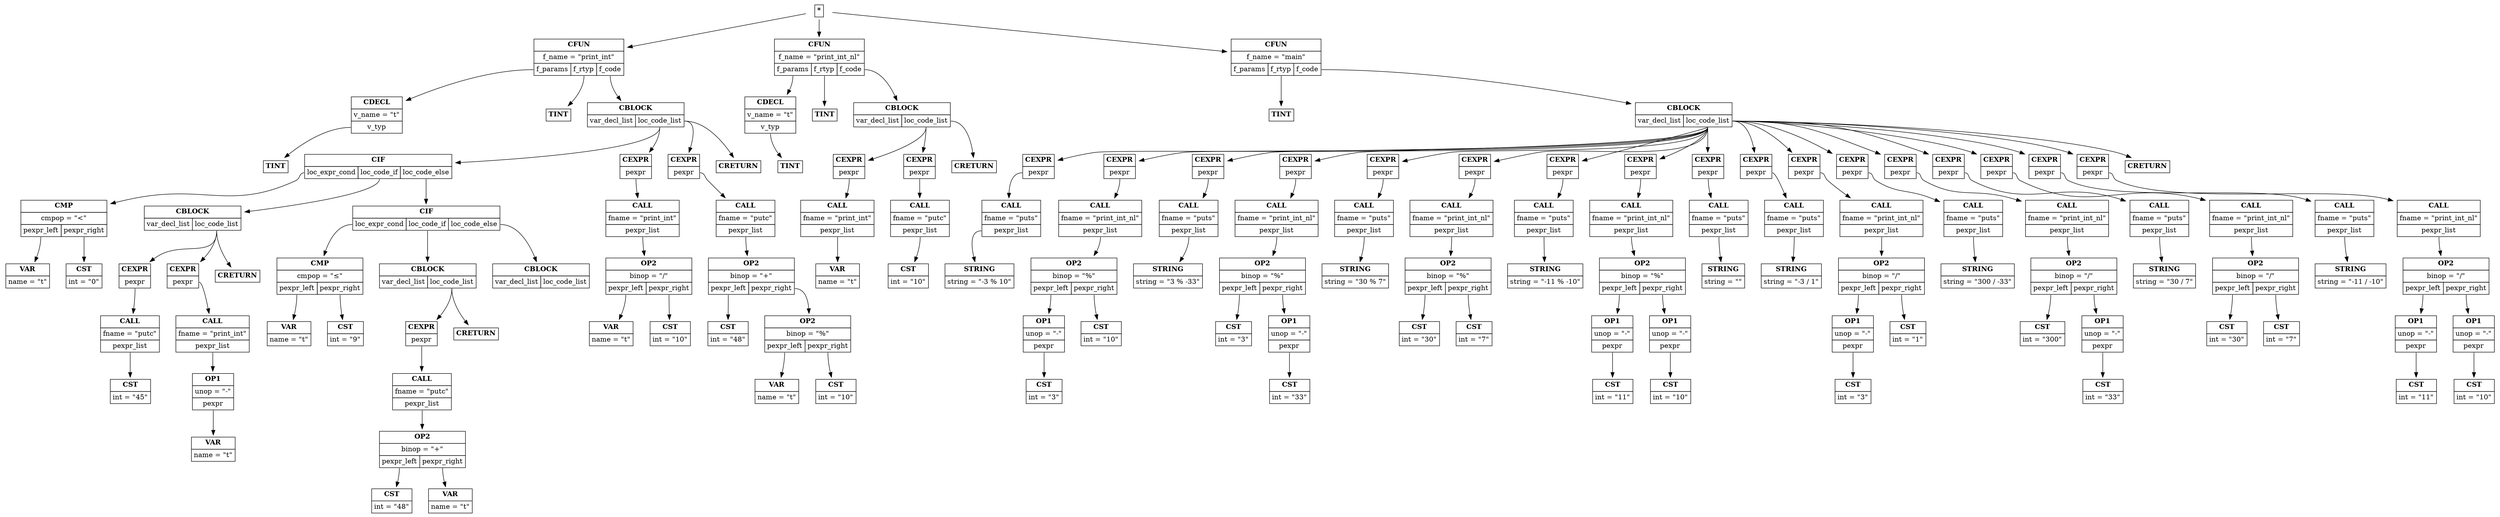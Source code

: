 digraph ast {
node [shape=plaintext];
root [label=<<table border='0' cellborder='1' cellspacing='0' cellpadding='4'><tr ><td colspan = '1'><b >*</b></td></tr></table>>]
CFUN_1 [label=<<table border='0' cellborder='1' cellspacing='0' cellpadding='4'><tr ><td colspan = '3'><b >CFUN</b></td></tr><tr ><td colspan = '3'>f_name = "print_int"</td></tr><tr ><td port='f_params'>f_params</td><td port='f_rtyp'>f_rtyp</td><td port='f_code'>f_code</td></tr></table>>]
root -> CFUN_1
CDECL_2 [label=<<table border='0' cellborder='1' cellspacing='0' cellpadding='4'><tr ><td colspan = '1'><b >CDECL</b></td></tr><tr ><td colspan = '1'>v_name = "t"</td></tr><tr ><td port='v_typ'>v_typ</td></tr></table>>]
CFUN_1:f_params -> CDECL_2
TINT_3 [label=<<table border='0' cellborder='1' cellspacing='0' cellpadding='4'><tr ><td colspan = '1'><b >TINT</b></td></tr></table>>]
CDECL_2:v_typ -> TINT_3
TINT_4 [label=<<table border='0' cellborder='1' cellspacing='0' cellpadding='4'><tr ><td colspan = '1'><b >TINT</b></td></tr></table>>]
CFUN_1:f_rtyp -> TINT_4
CBLOCK_5 [label=<<table border='0' cellborder='1' cellspacing='0' cellpadding='4'><tr ><td colspan = '2'><b >CBLOCK</b></td></tr><tr ><td port='var_decl_list'>var_decl_list</td><td port='loc_code_list'>loc_code_list</td></tr></table>>]
CFUN_1:f_code -> CBLOCK_5
CIF_6 [label=<<table border='0' cellborder='1' cellspacing='0' cellpadding='4'><tr ><td colspan = '3'><b >CIF</b></td></tr><tr ><td port='loc_expr_cond'>loc_expr_cond</td><td port='loc_code_if'>loc_code_if</td><td port='loc_code_else'>loc_code_else</td></tr></table>>]
CBLOCK_5:loc_code_list -> CIF_6
CMP_7 [label=<<table border='0' cellborder='1' cellspacing='0' cellpadding='4'><tr ><td colspan = '2'><b >CMP</b></td></tr><tr ><td colspan = '2'>cmpop = "&lt;"</td></tr><tr ><td port='pexpr_left'>pexpr_left</td><td port='pexpr_right'>pexpr_right</td></tr></table>>]
CIF_6:loc_expr_cond -> CMP_7
VAR_8 [label=<<table border='0' cellborder='1' cellspacing='0' cellpadding='4'><tr ><td colspan = '1'><b >VAR</b></td></tr><tr ><td colspan = '1'>name = "t"</td></tr></table>>]
CMP_7:pexpr_left -> VAR_8
CST_9 [label=<<table border='0' cellborder='1' cellspacing='0' cellpadding='4'><tr ><td colspan = '1'><b >CST</b></td></tr><tr ><td colspan = '1'>int = "0"</td></tr></table>>]
CMP_7:pexpr_right -> CST_9
CBLOCK_10 [label=<<table border='0' cellborder='1' cellspacing='0' cellpadding='4'><tr ><td colspan = '2'><b >CBLOCK</b></td></tr><tr ><td port='var_decl_list'>var_decl_list</td><td port='loc_code_list'>loc_code_list</td></tr></table>>]
CIF_6:loc_code_if -> CBLOCK_10
CEXPR_11 [label=<<table border='0' cellborder='1' cellspacing='0' cellpadding='4'><tr ><td colspan = '1'><b >CEXPR</b></td></tr><tr ><td port='pexpr'>pexpr</td></tr></table>>]
CBLOCK_10:loc_code_list -> CEXPR_11
CALL_12 [label=<<table border='0' cellborder='1' cellspacing='0' cellpadding='4'><tr ><td colspan = '1'><b >CALL</b></td></tr><tr ><td colspan = '1'>fname = "putc"</td></tr><tr ><td port='pexpr_list'>pexpr_list</td></tr></table>>]
CEXPR_11:pexpr -> CALL_12
CST_13 [label=<<table border='0' cellborder='1' cellspacing='0' cellpadding='4'><tr ><td colspan = '1'><b >CST</b></td></tr><tr ><td colspan = '1'>int = "45"</td></tr></table>>]
CALL_12:pexpr_list -> CST_13
CEXPR_14 [label=<<table border='0' cellborder='1' cellspacing='0' cellpadding='4'><tr ><td colspan = '1'><b >CEXPR</b></td></tr><tr ><td port='pexpr'>pexpr</td></tr></table>>]
CBLOCK_10:loc_code_list -> CEXPR_14
CALL_15 [label=<<table border='0' cellborder='1' cellspacing='0' cellpadding='4'><tr ><td colspan = '1'><b >CALL</b></td></tr><tr ><td colspan = '1'>fname = "print_int"</td></tr><tr ><td port='pexpr_list'>pexpr_list</td></tr></table>>]
CEXPR_14:pexpr -> CALL_15
OP1_16 [label=<<table border='0' cellborder='1' cellspacing='0' cellpadding='4'><tr ><td colspan = '1'><b >OP1</b></td></tr><tr ><td colspan = '1'>unop = "-"</td></tr><tr ><td port='pexpr'>pexpr</td></tr></table>>]
CALL_15:pexpr_list -> OP1_16
VAR_17 [label=<<table border='0' cellborder='1' cellspacing='0' cellpadding='4'><tr ><td colspan = '1'><b >VAR</b></td></tr><tr ><td colspan = '1'>name = "t"</td></tr></table>>]
OP1_16:pexpr -> VAR_17
CRETURN_18 [label=<<table border='0' cellborder='1' cellspacing='0' cellpadding='4'><tr ><td colspan = '1'><b >CRETURN</b></td></tr></table>>]
CBLOCK_10:loc_code_list -> CRETURN_18
CIF_19 [label=<<table border='0' cellborder='1' cellspacing='0' cellpadding='4'><tr ><td colspan = '3'><b >CIF</b></td></tr><tr ><td port='loc_expr_cond'>loc_expr_cond</td><td port='loc_code_if'>loc_code_if</td><td port='loc_code_else'>loc_code_else</td></tr></table>>]
CIF_6:loc_code_else -> CIF_19
CMP_20 [label=<<table border='0' cellborder='1' cellspacing='0' cellpadding='4'><tr ><td colspan = '2'><b >CMP</b></td></tr><tr ><td colspan = '2'>cmpop = "&le;"</td></tr><tr ><td port='pexpr_left'>pexpr_left</td><td port='pexpr_right'>pexpr_right</td></tr></table>>]
CIF_19:loc_expr_cond -> CMP_20
VAR_21 [label=<<table border='0' cellborder='1' cellspacing='0' cellpadding='4'><tr ><td colspan = '1'><b >VAR</b></td></tr><tr ><td colspan = '1'>name = "t"</td></tr></table>>]
CMP_20:pexpr_left -> VAR_21
CST_22 [label=<<table border='0' cellborder='1' cellspacing='0' cellpadding='4'><tr ><td colspan = '1'><b >CST</b></td></tr><tr ><td colspan = '1'>int = "9"</td></tr></table>>]
CMP_20:pexpr_right -> CST_22
CBLOCK_23 [label=<<table border='0' cellborder='1' cellspacing='0' cellpadding='4'><tr ><td colspan = '2'><b >CBLOCK</b></td></tr><tr ><td port='var_decl_list'>var_decl_list</td><td port='loc_code_list'>loc_code_list</td></tr></table>>]
CIF_19:loc_code_if -> CBLOCK_23
CEXPR_24 [label=<<table border='0' cellborder='1' cellspacing='0' cellpadding='4'><tr ><td colspan = '1'><b >CEXPR</b></td></tr><tr ><td port='pexpr'>pexpr</td></tr></table>>]
CBLOCK_23:loc_code_list -> CEXPR_24
CALL_25 [label=<<table border='0' cellborder='1' cellspacing='0' cellpadding='4'><tr ><td colspan = '1'><b >CALL</b></td></tr><tr ><td colspan = '1'>fname = "putc"</td></tr><tr ><td port='pexpr_list'>pexpr_list</td></tr></table>>]
CEXPR_24:pexpr -> CALL_25
OP2_26 [label=<<table border='0' cellborder='1' cellspacing='0' cellpadding='4'><tr ><td colspan = '2'><b >OP2</b></td></tr><tr ><td colspan = '2'>binop = "+"</td></tr><tr ><td port='pexpr_left'>pexpr_left</td><td port='pexpr_right'>pexpr_right</td></tr></table>>]
CALL_25:pexpr_list -> OP2_26
CST_27 [label=<<table border='0' cellborder='1' cellspacing='0' cellpadding='4'><tr ><td colspan = '1'><b >CST</b></td></tr><tr ><td colspan = '1'>int = "48"</td></tr></table>>]
OP2_26:pexpr_left -> CST_27
VAR_28 [label=<<table border='0' cellborder='1' cellspacing='0' cellpadding='4'><tr ><td colspan = '1'><b >VAR</b></td></tr><tr ><td colspan = '1'>name = "t"</td></tr></table>>]
OP2_26:pexpr_right -> VAR_28
CRETURN_29 [label=<<table border='0' cellborder='1' cellspacing='0' cellpadding='4'><tr ><td colspan = '1'><b >CRETURN</b></td></tr></table>>]
CBLOCK_23:loc_code_list -> CRETURN_29
CBLOCK_30 [label=<<table border='0' cellborder='1' cellspacing='0' cellpadding='4'><tr ><td colspan = '2'><b >CBLOCK</b></td></tr><tr ><td port='var_decl_list'>var_decl_list</td><td port='loc_code_list'>loc_code_list</td></tr></table>>]
CIF_19:loc_code_else -> CBLOCK_30
CEXPR_31 [label=<<table border='0' cellborder='1' cellspacing='0' cellpadding='4'><tr ><td colspan = '1'><b >CEXPR</b></td></tr><tr ><td port='pexpr'>pexpr</td></tr></table>>]
CBLOCK_5:loc_code_list -> CEXPR_31
CALL_32 [label=<<table border='0' cellborder='1' cellspacing='0' cellpadding='4'><tr ><td colspan = '1'><b >CALL</b></td></tr><tr ><td colspan = '1'>fname = "print_int"</td></tr><tr ><td port='pexpr_list'>pexpr_list</td></tr></table>>]
CEXPR_31:pexpr -> CALL_32
OP2_33 [label=<<table border='0' cellborder='1' cellspacing='0' cellpadding='4'><tr ><td colspan = '2'><b >OP2</b></td></tr><tr ><td colspan = '2'>binop = "/"</td></tr><tr ><td port='pexpr_left'>pexpr_left</td><td port='pexpr_right'>pexpr_right</td></tr></table>>]
CALL_32:pexpr_list -> OP2_33
VAR_34 [label=<<table border='0' cellborder='1' cellspacing='0' cellpadding='4'><tr ><td colspan = '1'><b >VAR</b></td></tr><tr ><td colspan = '1'>name = "t"</td></tr></table>>]
OP2_33:pexpr_left -> VAR_34
CST_35 [label=<<table border='0' cellborder='1' cellspacing='0' cellpadding='4'><tr ><td colspan = '1'><b >CST</b></td></tr><tr ><td colspan = '1'>int = "10"</td></tr></table>>]
OP2_33:pexpr_right -> CST_35
CEXPR_36 [label=<<table border='0' cellborder='1' cellspacing='0' cellpadding='4'><tr ><td colspan = '1'><b >CEXPR</b></td></tr><tr ><td port='pexpr'>pexpr</td></tr></table>>]
CBLOCK_5:loc_code_list -> CEXPR_36
CALL_37 [label=<<table border='0' cellborder='1' cellspacing='0' cellpadding='4'><tr ><td colspan = '1'><b >CALL</b></td></tr><tr ><td colspan = '1'>fname = "putc"</td></tr><tr ><td port='pexpr_list'>pexpr_list</td></tr></table>>]
CEXPR_36:pexpr -> CALL_37
OP2_38 [label=<<table border='0' cellborder='1' cellspacing='0' cellpadding='4'><tr ><td colspan = '2'><b >OP2</b></td></tr><tr ><td colspan = '2'>binop = "+"</td></tr><tr ><td port='pexpr_left'>pexpr_left</td><td port='pexpr_right'>pexpr_right</td></tr></table>>]
CALL_37:pexpr_list -> OP2_38
CST_39 [label=<<table border='0' cellborder='1' cellspacing='0' cellpadding='4'><tr ><td colspan = '1'><b >CST</b></td></tr><tr ><td colspan = '1'>int = "48"</td></tr></table>>]
OP2_38:pexpr_left -> CST_39
OP2_40 [label=<<table border='0' cellborder='1' cellspacing='0' cellpadding='4'><tr ><td colspan = '2'><b >OP2</b></td></tr><tr ><td colspan = '2'>binop = "%"</td></tr><tr ><td port='pexpr_left'>pexpr_left</td><td port='pexpr_right'>pexpr_right</td></tr></table>>]
OP2_38:pexpr_right -> OP2_40
VAR_41 [label=<<table border='0' cellborder='1' cellspacing='0' cellpadding='4'><tr ><td colspan = '1'><b >VAR</b></td></tr><tr ><td colspan = '1'>name = "t"</td></tr></table>>]
OP2_40:pexpr_left -> VAR_41
CST_42 [label=<<table border='0' cellborder='1' cellspacing='0' cellpadding='4'><tr ><td colspan = '1'><b >CST</b></td></tr><tr ><td colspan = '1'>int = "10"</td></tr></table>>]
OP2_40:pexpr_right -> CST_42
CRETURN_43 [label=<<table border='0' cellborder='1' cellspacing='0' cellpadding='4'><tr ><td colspan = '1'><b >CRETURN</b></td></tr></table>>]
CBLOCK_5:loc_code_list -> CRETURN_43
CFUN_44 [label=<<table border='0' cellborder='1' cellspacing='0' cellpadding='4'><tr ><td colspan = '3'><b >CFUN</b></td></tr><tr ><td colspan = '3'>f_name = "print_int_nl"</td></tr><tr ><td port='f_params'>f_params</td><td port='f_rtyp'>f_rtyp</td><td port='f_code'>f_code</td></tr></table>>]
root -> CFUN_44
CDECL_45 [label=<<table border='0' cellborder='1' cellspacing='0' cellpadding='4'><tr ><td colspan = '1'><b >CDECL</b></td></tr><tr ><td colspan = '1'>v_name = "t"</td></tr><tr ><td port='v_typ'>v_typ</td></tr></table>>]
CFUN_44:f_params -> CDECL_45
TINT_46 [label=<<table border='0' cellborder='1' cellspacing='0' cellpadding='4'><tr ><td colspan = '1'><b >TINT</b></td></tr></table>>]
CDECL_45:v_typ -> TINT_46
TINT_47 [label=<<table border='0' cellborder='1' cellspacing='0' cellpadding='4'><tr ><td colspan = '1'><b >TINT</b></td></tr></table>>]
CFUN_44:f_rtyp -> TINT_47
CBLOCK_48 [label=<<table border='0' cellborder='1' cellspacing='0' cellpadding='4'><tr ><td colspan = '2'><b >CBLOCK</b></td></tr><tr ><td port='var_decl_list'>var_decl_list</td><td port='loc_code_list'>loc_code_list</td></tr></table>>]
CFUN_44:f_code -> CBLOCK_48
CEXPR_49 [label=<<table border='0' cellborder='1' cellspacing='0' cellpadding='4'><tr ><td colspan = '1'><b >CEXPR</b></td></tr><tr ><td port='pexpr'>pexpr</td></tr></table>>]
CBLOCK_48:loc_code_list -> CEXPR_49
CALL_50 [label=<<table border='0' cellborder='1' cellspacing='0' cellpadding='4'><tr ><td colspan = '1'><b >CALL</b></td></tr><tr ><td colspan = '1'>fname = "print_int"</td></tr><tr ><td port='pexpr_list'>pexpr_list</td></tr></table>>]
CEXPR_49:pexpr -> CALL_50
VAR_51 [label=<<table border='0' cellborder='1' cellspacing='0' cellpadding='4'><tr ><td colspan = '1'><b >VAR</b></td></tr><tr ><td colspan = '1'>name = "t"</td></tr></table>>]
CALL_50:pexpr_list -> VAR_51
CEXPR_52 [label=<<table border='0' cellborder='1' cellspacing='0' cellpadding='4'><tr ><td colspan = '1'><b >CEXPR</b></td></tr><tr ><td port='pexpr'>pexpr</td></tr></table>>]
CBLOCK_48:loc_code_list -> CEXPR_52
CALL_53 [label=<<table border='0' cellborder='1' cellspacing='0' cellpadding='4'><tr ><td colspan = '1'><b >CALL</b></td></tr><tr ><td colspan = '1'>fname = "putc"</td></tr><tr ><td port='pexpr_list'>pexpr_list</td></tr></table>>]
CEXPR_52:pexpr -> CALL_53
CST_54 [label=<<table border='0' cellborder='1' cellspacing='0' cellpadding='4'><tr ><td colspan = '1'><b >CST</b></td></tr><tr ><td colspan = '1'>int = "10"</td></tr></table>>]
CALL_53:pexpr_list -> CST_54
CRETURN_55 [label=<<table border='0' cellborder='1' cellspacing='0' cellpadding='4'><tr ><td colspan = '1'><b >CRETURN</b></td></tr></table>>]
CBLOCK_48:loc_code_list -> CRETURN_55
CFUN_56 [label=<<table border='0' cellborder='1' cellspacing='0' cellpadding='4'><tr ><td colspan = '3'><b >CFUN</b></td></tr><tr ><td colspan = '3'>f_name = "main"</td></tr><tr ><td port='f_params'>f_params</td><td port='f_rtyp'>f_rtyp</td><td port='f_code'>f_code</td></tr></table>>]
root -> CFUN_56
TINT_57 [label=<<table border='0' cellborder='1' cellspacing='0' cellpadding='4'><tr ><td colspan = '1'><b >TINT</b></td></tr></table>>]
CFUN_56:f_rtyp -> TINT_57
CBLOCK_58 [label=<<table border='0' cellborder='1' cellspacing='0' cellpadding='4'><tr ><td colspan = '2'><b >CBLOCK</b></td></tr><tr ><td port='var_decl_list'>var_decl_list</td><td port='loc_code_list'>loc_code_list</td></tr></table>>]
CFUN_56:f_code -> CBLOCK_58
CEXPR_59 [label=<<table border='0' cellborder='1' cellspacing='0' cellpadding='4'><tr ><td colspan = '1'><b >CEXPR</b></td></tr><tr ><td port='pexpr'>pexpr</td></tr></table>>]
CBLOCK_58:loc_code_list -> CEXPR_59
CALL_60 [label=<<table border='0' cellborder='1' cellspacing='0' cellpadding='4'><tr ><td colspan = '1'><b >CALL</b></td></tr><tr ><td colspan = '1'>fname = "puts"</td></tr><tr ><td port='pexpr_list'>pexpr_list</td></tr></table>>]
CEXPR_59:pexpr -> CALL_60
STRING_61 [label=<<table border='0' cellborder='1' cellspacing='0' cellpadding='4'><tr ><td colspan = '1'><b >STRING</b></td></tr><tr ><td colspan = '1'>string = "-3 % 10
"</td></tr></table>>]
CALL_60:pexpr_list -> STRING_61
CEXPR_62 [label=<<table border='0' cellborder='1' cellspacing='0' cellpadding='4'><tr ><td colspan = '1'><b >CEXPR</b></td></tr><tr ><td port='pexpr'>pexpr</td></tr></table>>]
CBLOCK_58:loc_code_list -> CEXPR_62
CALL_63 [label=<<table border='0' cellborder='1' cellspacing='0' cellpadding='4'><tr ><td colspan = '1'><b >CALL</b></td></tr><tr ><td colspan = '1'>fname = "print_int_nl"</td></tr><tr ><td port='pexpr_list'>pexpr_list</td></tr></table>>]
CEXPR_62:pexpr -> CALL_63
OP2_64 [label=<<table border='0' cellborder='1' cellspacing='0' cellpadding='4'><tr ><td colspan = '2'><b >OP2</b></td></tr><tr ><td colspan = '2'>binop = "%"</td></tr><tr ><td port='pexpr_left'>pexpr_left</td><td port='pexpr_right'>pexpr_right</td></tr></table>>]
CALL_63:pexpr_list -> OP2_64
OP1_65 [label=<<table border='0' cellborder='1' cellspacing='0' cellpadding='4'><tr ><td colspan = '1'><b >OP1</b></td></tr><tr ><td colspan = '1'>unop = "-"</td></tr><tr ><td port='pexpr'>pexpr</td></tr></table>>]
OP2_64:pexpr_left -> OP1_65
CST_66 [label=<<table border='0' cellborder='1' cellspacing='0' cellpadding='4'><tr ><td colspan = '1'><b >CST</b></td></tr><tr ><td colspan = '1'>int = "3"</td></tr></table>>]
OP1_65:pexpr -> CST_66
CST_67 [label=<<table border='0' cellborder='1' cellspacing='0' cellpadding='4'><tr ><td colspan = '1'><b >CST</b></td></tr><tr ><td colspan = '1'>int = "10"</td></tr></table>>]
OP2_64:pexpr_right -> CST_67
CEXPR_68 [label=<<table border='0' cellborder='1' cellspacing='0' cellpadding='4'><tr ><td colspan = '1'><b >CEXPR</b></td></tr><tr ><td port='pexpr'>pexpr</td></tr></table>>]
CBLOCK_58:loc_code_list -> CEXPR_68
CALL_69 [label=<<table border='0' cellborder='1' cellspacing='0' cellpadding='4'><tr ><td colspan = '1'><b >CALL</b></td></tr><tr ><td colspan = '1'>fname = "puts"</td></tr><tr ><td port='pexpr_list'>pexpr_list</td></tr></table>>]
CEXPR_68:pexpr -> CALL_69
STRING_70 [label=<<table border='0' cellborder='1' cellspacing='0' cellpadding='4'><tr ><td colspan = '1'><b >STRING</b></td></tr><tr ><td colspan = '1'>string = "3 % -33
"</td></tr></table>>]
CALL_69:pexpr_list -> STRING_70
CEXPR_71 [label=<<table border='0' cellborder='1' cellspacing='0' cellpadding='4'><tr ><td colspan = '1'><b >CEXPR</b></td></tr><tr ><td port='pexpr'>pexpr</td></tr></table>>]
CBLOCK_58:loc_code_list -> CEXPR_71
CALL_72 [label=<<table border='0' cellborder='1' cellspacing='0' cellpadding='4'><tr ><td colspan = '1'><b >CALL</b></td></tr><tr ><td colspan = '1'>fname = "print_int_nl"</td></tr><tr ><td port='pexpr_list'>pexpr_list</td></tr></table>>]
CEXPR_71:pexpr -> CALL_72
OP2_73 [label=<<table border='0' cellborder='1' cellspacing='0' cellpadding='4'><tr ><td colspan = '2'><b >OP2</b></td></tr><tr ><td colspan = '2'>binop = "%"</td></tr><tr ><td port='pexpr_left'>pexpr_left</td><td port='pexpr_right'>pexpr_right</td></tr></table>>]
CALL_72:pexpr_list -> OP2_73
CST_74 [label=<<table border='0' cellborder='1' cellspacing='0' cellpadding='4'><tr ><td colspan = '1'><b >CST</b></td></tr><tr ><td colspan = '1'>int = "3"</td></tr></table>>]
OP2_73:pexpr_left -> CST_74
OP1_75 [label=<<table border='0' cellborder='1' cellspacing='0' cellpadding='4'><tr ><td colspan = '1'><b >OP1</b></td></tr><tr ><td colspan = '1'>unop = "-"</td></tr><tr ><td port='pexpr'>pexpr</td></tr></table>>]
OP2_73:pexpr_right -> OP1_75
CST_76 [label=<<table border='0' cellborder='1' cellspacing='0' cellpadding='4'><tr ><td colspan = '1'><b >CST</b></td></tr><tr ><td colspan = '1'>int = "33"</td></tr></table>>]
OP1_75:pexpr -> CST_76
CEXPR_77 [label=<<table border='0' cellborder='1' cellspacing='0' cellpadding='4'><tr ><td colspan = '1'><b >CEXPR</b></td></tr><tr ><td port='pexpr'>pexpr</td></tr></table>>]
CBLOCK_58:loc_code_list -> CEXPR_77
CALL_78 [label=<<table border='0' cellborder='1' cellspacing='0' cellpadding='4'><tr ><td colspan = '1'><b >CALL</b></td></tr><tr ><td colspan = '1'>fname = "puts"</td></tr><tr ><td port='pexpr_list'>pexpr_list</td></tr></table>>]
CEXPR_77:pexpr -> CALL_78
STRING_79 [label=<<table border='0' cellborder='1' cellspacing='0' cellpadding='4'><tr ><td colspan = '1'><b >STRING</b></td></tr><tr ><td colspan = '1'>string = "30 % 7
"</td></tr></table>>]
CALL_78:pexpr_list -> STRING_79
CEXPR_80 [label=<<table border='0' cellborder='1' cellspacing='0' cellpadding='4'><tr ><td colspan = '1'><b >CEXPR</b></td></tr><tr ><td port='pexpr'>pexpr</td></tr></table>>]
CBLOCK_58:loc_code_list -> CEXPR_80
CALL_81 [label=<<table border='0' cellborder='1' cellspacing='0' cellpadding='4'><tr ><td colspan = '1'><b >CALL</b></td></tr><tr ><td colspan = '1'>fname = "print_int_nl"</td></tr><tr ><td port='pexpr_list'>pexpr_list</td></tr></table>>]
CEXPR_80:pexpr -> CALL_81
OP2_82 [label=<<table border='0' cellborder='1' cellspacing='0' cellpadding='4'><tr ><td colspan = '2'><b >OP2</b></td></tr><tr ><td colspan = '2'>binop = "%"</td></tr><tr ><td port='pexpr_left'>pexpr_left</td><td port='pexpr_right'>pexpr_right</td></tr></table>>]
CALL_81:pexpr_list -> OP2_82
CST_83 [label=<<table border='0' cellborder='1' cellspacing='0' cellpadding='4'><tr ><td colspan = '1'><b >CST</b></td></tr><tr ><td colspan = '1'>int = "30"</td></tr></table>>]
OP2_82:pexpr_left -> CST_83
CST_84 [label=<<table border='0' cellborder='1' cellspacing='0' cellpadding='4'><tr ><td colspan = '1'><b >CST</b></td></tr><tr ><td colspan = '1'>int = "7"</td></tr></table>>]
OP2_82:pexpr_right -> CST_84
CEXPR_85 [label=<<table border='0' cellborder='1' cellspacing='0' cellpadding='4'><tr ><td colspan = '1'><b >CEXPR</b></td></tr><tr ><td port='pexpr'>pexpr</td></tr></table>>]
CBLOCK_58:loc_code_list -> CEXPR_85
CALL_86 [label=<<table border='0' cellborder='1' cellspacing='0' cellpadding='4'><tr ><td colspan = '1'><b >CALL</b></td></tr><tr ><td colspan = '1'>fname = "puts"</td></tr><tr ><td port='pexpr_list'>pexpr_list</td></tr></table>>]
CEXPR_85:pexpr -> CALL_86
STRING_87 [label=<<table border='0' cellborder='1' cellspacing='0' cellpadding='4'><tr ><td colspan = '1'><b >STRING</b></td></tr><tr ><td colspan = '1'>string = "-11 % -10
"</td></tr></table>>]
CALL_86:pexpr_list -> STRING_87
CEXPR_88 [label=<<table border='0' cellborder='1' cellspacing='0' cellpadding='4'><tr ><td colspan = '1'><b >CEXPR</b></td></tr><tr ><td port='pexpr'>pexpr</td></tr></table>>]
CBLOCK_58:loc_code_list -> CEXPR_88
CALL_89 [label=<<table border='0' cellborder='1' cellspacing='0' cellpadding='4'><tr ><td colspan = '1'><b >CALL</b></td></tr><tr ><td colspan = '1'>fname = "print_int_nl"</td></tr><tr ><td port='pexpr_list'>pexpr_list</td></tr></table>>]
CEXPR_88:pexpr -> CALL_89
OP2_90 [label=<<table border='0' cellborder='1' cellspacing='0' cellpadding='4'><tr ><td colspan = '2'><b >OP2</b></td></tr><tr ><td colspan = '2'>binop = "%"</td></tr><tr ><td port='pexpr_left'>pexpr_left</td><td port='pexpr_right'>pexpr_right</td></tr></table>>]
CALL_89:pexpr_list -> OP2_90
OP1_91 [label=<<table border='0' cellborder='1' cellspacing='0' cellpadding='4'><tr ><td colspan = '1'><b >OP1</b></td></tr><tr ><td colspan = '1'>unop = "-"</td></tr><tr ><td port='pexpr'>pexpr</td></tr></table>>]
OP2_90:pexpr_left -> OP1_91
CST_92 [label=<<table border='0' cellborder='1' cellspacing='0' cellpadding='4'><tr ><td colspan = '1'><b >CST</b></td></tr><tr ><td colspan = '1'>int = "11"</td></tr></table>>]
OP1_91:pexpr -> CST_92
OP1_93 [label=<<table border='0' cellborder='1' cellspacing='0' cellpadding='4'><tr ><td colspan = '1'><b >OP1</b></td></tr><tr ><td colspan = '1'>unop = "-"</td></tr><tr ><td port='pexpr'>pexpr</td></tr></table>>]
OP2_90:pexpr_right -> OP1_93
CST_94 [label=<<table border='0' cellborder='1' cellspacing='0' cellpadding='4'><tr ><td colspan = '1'><b >CST</b></td></tr><tr ><td colspan = '1'>int = "10"</td></tr></table>>]
OP1_93:pexpr -> CST_94
CEXPR_95 [label=<<table border='0' cellborder='1' cellspacing='0' cellpadding='4'><tr ><td colspan = '1'><b >CEXPR</b></td></tr><tr ><td port='pexpr'>pexpr</td></tr></table>>]
CBLOCK_58:loc_code_list -> CEXPR_95
CALL_96 [label=<<table border='0' cellborder='1' cellspacing='0' cellpadding='4'><tr ><td colspan = '1'><b >CALL</b></td></tr><tr ><td colspan = '1'>fname = "puts"</td></tr><tr ><td port='pexpr_list'>pexpr_list</td></tr></table>>]
CEXPR_95:pexpr -> CALL_96
STRING_97 [label=<<table border='0' cellborder='1' cellspacing='0' cellpadding='4'><tr ><td colspan = '1'><b >STRING</b></td></tr><tr ><td colspan = '1'>string = "

"</td></tr></table>>]
CALL_96:pexpr_list -> STRING_97
CEXPR_98 [label=<<table border='0' cellborder='1' cellspacing='0' cellpadding='4'><tr ><td colspan = '1'><b >CEXPR</b></td></tr><tr ><td port='pexpr'>pexpr</td></tr></table>>]
CBLOCK_58:loc_code_list -> CEXPR_98
CALL_99 [label=<<table border='0' cellborder='1' cellspacing='0' cellpadding='4'><tr ><td colspan = '1'><b >CALL</b></td></tr><tr ><td colspan = '1'>fname = "puts"</td></tr><tr ><td port='pexpr_list'>pexpr_list</td></tr></table>>]
CEXPR_98:pexpr -> CALL_99
STRING_100 [label=<<table border='0' cellborder='1' cellspacing='0' cellpadding='4'><tr ><td colspan = '1'><b >STRING</b></td></tr><tr ><td colspan = '1'>string = "-3 / 1
"</td></tr></table>>]
CALL_99:pexpr_list -> STRING_100
CEXPR_101 [label=<<table border='0' cellborder='1' cellspacing='0' cellpadding='4'><tr ><td colspan = '1'><b >CEXPR</b></td></tr><tr ><td port='pexpr'>pexpr</td></tr></table>>]
CBLOCK_58:loc_code_list -> CEXPR_101
CALL_102 [label=<<table border='0' cellborder='1' cellspacing='0' cellpadding='4'><tr ><td colspan = '1'><b >CALL</b></td></tr><tr ><td colspan = '1'>fname = "print_int_nl"</td></tr><tr ><td port='pexpr_list'>pexpr_list</td></tr></table>>]
CEXPR_101:pexpr -> CALL_102
OP2_103 [label=<<table border='0' cellborder='1' cellspacing='0' cellpadding='4'><tr ><td colspan = '2'><b >OP2</b></td></tr><tr ><td colspan = '2'>binop = "/"</td></tr><tr ><td port='pexpr_left'>pexpr_left</td><td port='pexpr_right'>pexpr_right</td></tr></table>>]
CALL_102:pexpr_list -> OP2_103
OP1_104 [label=<<table border='0' cellborder='1' cellspacing='0' cellpadding='4'><tr ><td colspan = '1'><b >OP1</b></td></tr><tr ><td colspan = '1'>unop = "-"</td></tr><tr ><td port='pexpr'>pexpr</td></tr></table>>]
OP2_103:pexpr_left -> OP1_104
CST_105 [label=<<table border='0' cellborder='1' cellspacing='0' cellpadding='4'><tr ><td colspan = '1'><b >CST</b></td></tr><tr ><td colspan = '1'>int = "3"</td></tr></table>>]
OP1_104:pexpr -> CST_105
CST_106 [label=<<table border='0' cellborder='1' cellspacing='0' cellpadding='4'><tr ><td colspan = '1'><b >CST</b></td></tr><tr ><td colspan = '1'>int = "1"</td></tr></table>>]
OP2_103:pexpr_right -> CST_106
CEXPR_107 [label=<<table border='0' cellborder='1' cellspacing='0' cellpadding='4'><tr ><td colspan = '1'><b >CEXPR</b></td></tr><tr ><td port='pexpr'>pexpr</td></tr></table>>]
CBLOCK_58:loc_code_list -> CEXPR_107
CALL_108 [label=<<table border='0' cellborder='1' cellspacing='0' cellpadding='4'><tr ><td colspan = '1'><b >CALL</b></td></tr><tr ><td colspan = '1'>fname = "puts"</td></tr><tr ><td port='pexpr_list'>pexpr_list</td></tr></table>>]
CEXPR_107:pexpr -> CALL_108
STRING_109 [label=<<table border='0' cellborder='1' cellspacing='0' cellpadding='4'><tr ><td colspan = '1'><b >STRING</b></td></tr><tr ><td colspan = '1'>string = "300 / -33
"</td></tr></table>>]
CALL_108:pexpr_list -> STRING_109
CEXPR_110 [label=<<table border='0' cellborder='1' cellspacing='0' cellpadding='4'><tr ><td colspan = '1'><b >CEXPR</b></td></tr><tr ><td port='pexpr'>pexpr</td></tr></table>>]
CBLOCK_58:loc_code_list -> CEXPR_110
CALL_111 [label=<<table border='0' cellborder='1' cellspacing='0' cellpadding='4'><tr ><td colspan = '1'><b >CALL</b></td></tr><tr ><td colspan = '1'>fname = "print_int_nl"</td></tr><tr ><td port='pexpr_list'>pexpr_list</td></tr></table>>]
CEXPR_110:pexpr -> CALL_111
OP2_112 [label=<<table border='0' cellborder='1' cellspacing='0' cellpadding='4'><tr ><td colspan = '2'><b >OP2</b></td></tr><tr ><td colspan = '2'>binop = "/"</td></tr><tr ><td port='pexpr_left'>pexpr_left</td><td port='pexpr_right'>pexpr_right</td></tr></table>>]
CALL_111:pexpr_list -> OP2_112
CST_113 [label=<<table border='0' cellborder='1' cellspacing='0' cellpadding='4'><tr ><td colspan = '1'><b >CST</b></td></tr><tr ><td colspan = '1'>int = "300"</td></tr></table>>]
OP2_112:pexpr_left -> CST_113
OP1_114 [label=<<table border='0' cellborder='1' cellspacing='0' cellpadding='4'><tr ><td colspan = '1'><b >OP1</b></td></tr><tr ><td colspan = '1'>unop = "-"</td></tr><tr ><td port='pexpr'>pexpr</td></tr></table>>]
OP2_112:pexpr_right -> OP1_114
CST_115 [label=<<table border='0' cellborder='1' cellspacing='0' cellpadding='4'><tr ><td colspan = '1'><b >CST</b></td></tr><tr ><td colspan = '1'>int = "33"</td></tr></table>>]
OP1_114:pexpr -> CST_115
CEXPR_116 [label=<<table border='0' cellborder='1' cellspacing='0' cellpadding='4'><tr ><td colspan = '1'><b >CEXPR</b></td></tr><tr ><td port='pexpr'>pexpr</td></tr></table>>]
CBLOCK_58:loc_code_list -> CEXPR_116
CALL_117 [label=<<table border='0' cellborder='1' cellspacing='0' cellpadding='4'><tr ><td colspan = '1'><b >CALL</b></td></tr><tr ><td colspan = '1'>fname = "puts"</td></tr><tr ><td port='pexpr_list'>pexpr_list</td></tr></table>>]
CEXPR_116:pexpr -> CALL_117
STRING_118 [label=<<table border='0' cellborder='1' cellspacing='0' cellpadding='4'><tr ><td colspan = '1'><b >STRING</b></td></tr><tr ><td colspan = '1'>string = "30 / 7
"</td></tr></table>>]
CALL_117:pexpr_list -> STRING_118
CEXPR_119 [label=<<table border='0' cellborder='1' cellspacing='0' cellpadding='4'><tr ><td colspan = '1'><b >CEXPR</b></td></tr><tr ><td port='pexpr'>pexpr</td></tr></table>>]
CBLOCK_58:loc_code_list -> CEXPR_119
CALL_120 [label=<<table border='0' cellborder='1' cellspacing='0' cellpadding='4'><tr ><td colspan = '1'><b >CALL</b></td></tr><tr ><td colspan = '1'>fname = "print_int_nl"</td></tr><tr ><td port='pexpr_list'>pexpr_list</td></tr></table>>]
CEXPR_119:pexpr -> CALL_120
OP2_121 [label=<<table border='0' cellborder='1' cellspacing='0' cellpadding='4'><tr ><td colspan = '2'><b >OP2</b></td></tr><tr ><td colspan = '2'>binop = "/"</td></tr><tr ><td port='pexpr_left'>pexpr_left</td><td port='pexpr_right'>pexpr_right</td></tr></table>>]
CALL_120:pexpr_list -> OP2_121
CST_122 [label=<<table border='0' cellborder='1' cellspacing='0' cellpadding='4'><tr ><td colspan = '1'><b >CST</b></td></tr><tr ><td colspan = '1'>int = "30"</td></tr></table>>]
OP2_121:pexpr_left -> CST_122
CST_123 [label=<<table border='0' cellborder='1' cellspacing='0' cellpadding='4'><tr ><td colspan = '1'><b >CST</b></td></tr><tr ><td colspan = '1'>int = "7"</td></tr></table>>]
OP2_121:pexpr_right -> CST_123
CEXPR_124 [label=<<table border='0' cellborder='1' cellspacing='0' cellpadding='4'><tr ><td colspan = '1'><b >CEXPR</b></td></tr><tr ><td port='pexpr'>pexpr</td></tr></table>>]
CBLOCK_58:loc_code_list -> CEXPR_124
CALL_125 [label=<<table border='0' cellborder='1' cellspacing='0' cellpadding='4'><tr ><td colspan = '1'><b >CALL</b></td></tr><tr ><td colspan = '1'>fname = "puts"</td></tr><tr ><td port='pexpr_list'>pexpr_list</td></tr></table>>]
CEXPR_124:pexpr -> CALL_125
STRING_126 [label=<<table border='0' cellborder='1' cellspacing='0' cellpadding='4'><tr ><td colspan = '1'><b >STRING</b></td></tr><tr ><td colspan = '1'>string = "-11 / -10
"</td></tr></table>>]
CALL_125:pexpr_list -> STRING_126
CEXPR_127 [label=<<table border='0' cellborder='1' cellspacing='0' cellpadding='4'><tr ><td colspan = '1'><b >CEXPR</b></td></tr><tr ><td port='pexpr'>pexpr</td></tr></table>>]
CBLOCK_58:loc_code_list -> CEXPR_127
CALL_128 [label=<<table border='0' cellborder='1' cellspacing='0' cellpadding='4'><tr ><td colspan = '1'><b >CALL</b></td></tr><tr ><td colspan = '1'>fname = "print_int_nl"</td></tr><tr ><td port='pexpr_list'>pexpr_list</td></tr></table>>]
CEXPR_127:pexpr -> CALL_128
OP2_129 [label=<<table border='0' cellborder='1' cellspacing='0' cellpadding='4'><tr ><td colspan = '2'><b >OP2</b></td></tr><tr ><td colspan = '2'>binop = "/"</td></tr><tr ><td port='pexpr_left'>pexpr_left</td><td port='pexpr_right'>pexpr_right</td></tr></table>>]
CALL_128:pexpr_list -> OP2_129
OP1_130 [label=<<table border='0' cellborder='1' cellspacing='0' cellpadding='4'><tr ><td colspan = '1'><b >OP1</b></td></tr><tr ><td colspan = '1'>unop = "-"</td></tr><tr ><td port='pexpr'>pexpr</td></tr></table>>]
OP2_129:pexpr_left -> OP1_130
CST_131 [label=<<table border='0' cellborder='1' cellspacing='0' cellpadding='4'><tr ><td colspan = '1'><b >CST</b></td></tr><tr ><td colspan = '1'>int = "11"</td></tr></table>>]
OP1_130:pexpr -> CST_131
OP1_132 [label=<<table border='0' cellborder='1' cellspacing='0' cellpadding='4'><tr ><td colspan = '1'><b >OP1</b></td></tr><tr ><td colspan = '1'>unop = "-"</td></tr><tr ><td port='pexpr'>pexpr</td></tr></table>>]
OP2_129:pexpr_right -> OP1_132
CST_133 [label=<<table border='0' cellborder='1' cellspacing='0' cellpadding='4'><tr ><td colspan = '1'><b >CST</b></td></tr><tr ><td colspan = '1'>int = "10"</td></tr></table>>]
OP1_132:pexpr -> CST_133
CRETURN_134 [label=<<table border='0' cellborder='1' cellspacing='0' cellpadding='4'><tr ><td colspan = '1'><b >CRETURN</b></td></tr></table>>]
CBLOCK_58:loc_code_list -> CRETURN_134
}